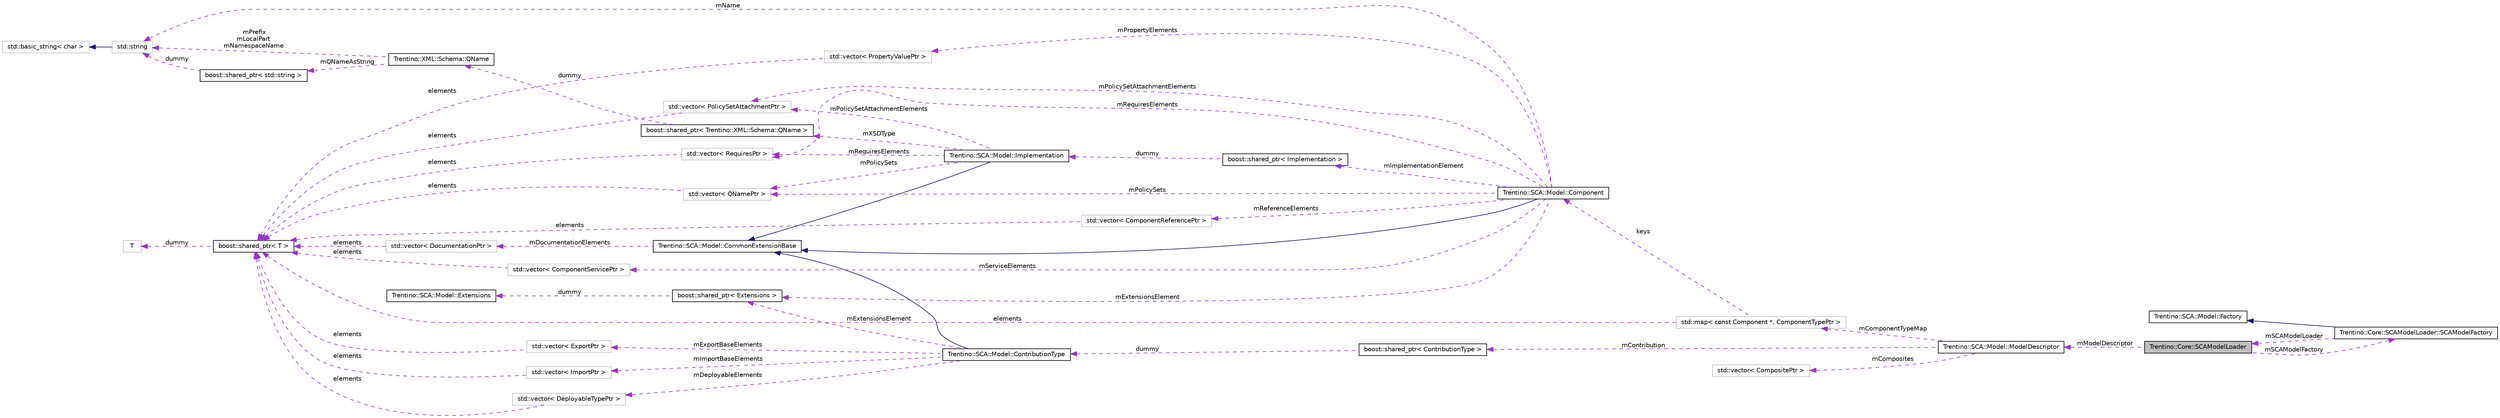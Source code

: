 digraph G
{
  edge [fontname="Helvetica",fontsize="10",labelfontname="Helvetica",labelfontsize="10"];
  node [fontname="Helvetica",fontsize="10",shape=record];
  rankdir="LR";
  Node1 [label="Trentino::Core::SCAModelLoader",height=0.2,width=0.4,color="black", fillcolor="grey75", style="filled" fontcolor="black"];
  Node2 -> Node1 [dir="back",color="darkorchid3",fontsize="10",style="dashed",label=" mSCAModelFactory" ,fontname="Helvetica"];
  Node2 [label="Trentino::Core::SCAModelLoader::SCAModelFactory",height=0.2,width=0.4,color="black", fillcolor="white", style="filled",URL="$class_trentino_1_1_core_1_1_s_c_a_model_loader_1_1_s_c_a_model_factory.html",tooltip="Factory for creating SCAModel class instances."];
  Node3 -> Node2 [dir="back",color="midnightblue",fontsize="10",style="solid",fontname="Helvetica"];
  Node3 [label="Trentino::SCA::Model::Factory",height=0.2,width=0.4,color="black", fillcolor="white", style="filled",URL="$class_trentino_1_1_s_c_a_1_1_model_1_1_factory.html"];
  Node1 -> Node2 [dir="back",color="darkorchid3",fontsize="10",style="dashed",label=" mSCAModelLoader" ,fontname="Helvetica"];
  Node4 -> Node1 [dir="back",color="darkorchid3",fontsize="10",style="dashed",label=" mModelDescriptor" ,fontname="Helvetica"];
  Node4 [label="Trentino::SCA::Model::ModelDescriptor",height=0.2,width=0.4,color="black", fillcolor="white", style="filled",URL="$class_trentino_1_1_s_c_a_1_1_model_1_1_model_descriptor.html",tooltip="Aggregates the necessary information to access all the SCAModel parts."];
  Node5 -> Node4 [dir="back",color="darkorchid3",fontsize="10",style="dashed",label=" mComponentTypeMap" ,fontname="Helvetica"];
  Node5 [label="std::map\< const Component *, ComponentTypePtr \>",height=0.2,width=0.4,color="grey75", fillcolor="white", style="filled"];
  Node6 -> Node5 [dir="back",color="darkorchid3",fontsize="10",style="dashed",label=" elements" ,fontname="Helvetica"];
  Node6 [label="boost::shared_ptr\< T \>",height=0.2,width=0.4,color="black", fillcolor="white", style="filled",URL="$classboost_1_1shared__ptr.html"];
  Node7 -> Node6 [dir="back",color="darkorchid3",fontsize="10",style="dashed",label=" dummy" ,fontname="Helvetica"];
  Node7 [label="T",height=0.2,width=0.4,color="grey75", fillcolor="white", style="filled"];
  Node8 -> Node5 [dir="back",color="darkorchid3",fontsize="10",style="dashed",label=" keys" ,fontname="Helvetica"];
  Node8 [label="Trentino::SCA::Model::Component",height=0.2,width=0.4,color="black", fillcolor="white", style="filled",URL="$class_trentino_1_1_s_c_a_1_1_model_1_1_component.html"];
  Node9 -> Node8 [dir="back",color="midnightblue",fontsize="10",style="solid",fontname="Helvetica"];
  Node9 [label="Trentino::SCA::Model::CommonExtensionBase",height=0.2,width=0.4,color="black", fillcolor="white", style="filled",URL="$class_trentino_1_1_s_c_a_1_1_model_1_1_common_extension_base.html"];
  Node10 -> Node9 [dir="back",color="darkorchid3",fontsize="10",style="dashed",label=" mDocumentationElements" ,fontname="Helvetica"];
  Node10 [label="std::vector\< DocumentationPtr \>",height=0.2,width=0.4,color="grey75", fillcolor="white", style="filled"];
  Node6 -> Node10 [dir="back",color="darkorchid3",fontsize="10",style="dashed",label=" elements" ,fontname="Helvetica"];
  Node11 -> Node8 [dir="back",color="darkorchid3",fontsize="10",style="dashed",label=" mServiceElements" ,fontname="Helvetica"];
  Node11 [label="std::vector\< ComponentServicePtr \>",height=0.2,width=0.4,color="grey75", fillcolor="white", style="filled"];
  Node6 -> Node11 [dir="back",color="darkorchid3",fontsize="10",style="dashed",label=" elements" ,fontname="Helvetica"];
  Node12 -> Node8 [dir="back",color="darkorchid3",fontsize="10",style="dashed",label=" mImplementationElement" ,fontname="Helvetica"];
  Node12 [label="boost::shared_ptr\< Implementation \>",height=0.2,width=0.4,color="black", fillcolor="white", style="filled",URL="$classboost_1_1shared__ptr.html"];
  Node13 -> Node12 [dir="back",color="darkorchid3",fontsize="10",style="dashed",label=" dummy" ,fontname="Helvetica"];
  Node13 [label="Trentino::SCA::Model::Implementation",height=0.2,width=0.4,color="black", fillcolor="white", style="filled",URL="$class_trentino_1_1_s_c_a_1_1_model_1_1_implementation.html"];
  Node9 -> Node13 [dir="back",color="midnightblue",fontsize="10",style="solid",fontname="Helvetica"];
  Node14 -> Node13 [dir="back",color="darkorchid3",fontsize="10",style="dashed",label=" mRequiresElements" ,fontname="Helvetica"];
  Node14 [label="std::vector\< RequiresPtr \>",height=0.2,width=0.4,color="grey75", fillcolor="white", style="filled"];
  Node6 -> Node14 [dir="back",color="darkorchid3",fontsize="10",style="dashed",label=" elements" ,fontname="Helvetica"];
  Node15 -> Node13 [dir="back",color="darkorchid3",fontsize="10",style="dashed",label=" mXSDType" ,fontname="Helvetica"];
  Node15 [label="boost::shared_ptr\< Trentino::XML::Schema::QName \>",height=0.2,width=0.4,color="black", fillcolor="white", style="filled",URL="$classboost_1_1shared__ptr.html"];
  Node16 -> Node15 [dir="back",color="darkorchid3",fontsize="10",style="dashed",label=" dummy" ,fontname="Helvetica"];
  Node16 [label="Trentino::XML::Schema::QName",height=0.2,width=0.4,color="black", fillcolor="white", style="filled",URL="$class_trentino_1_1_x_m_l_1_1_schema_1_1_q_name.html",tooltip="Represents XML qualified names as defined in the XML specification: XML Schema Part 2: Datatypes Seco..."];
  Node17 -> Node16 [dir="back",color="darkorchid3",fontsize="10",style="dashed",label=" mQNameAsString" ,fontname="Helvetica"];
  Node17 [label="boost::shared_ptr\< std::string \>",height=0.2,width=0.4,color="black", fillcolor="white", style="filled",URL="$classboost_1_1shared__ptr.html"];
  Node18 -> Node17 [dir="back",color="darkorchid3",fontsize="10",style="dashed",label=" dummy" ,fontname="Helvetica"];
  Node18 [label="std::string",height=0.2,width=0.4,color="grey75", fillcolor="white", style="filled",tooltip="STL class."];
  Node19 -> Node18 [dir="back",color="midnightblue",fontsize="10",style="solid",fontname="Helvetica"];
  Node19 [label="std::basic_string\< char \>",height=0.2,width=0.4,color="grey75", fillcolor="white", style="filled",tooltip="STL class."];
  Node18 -> Node16 [dir="back",color="darkorchid3",fontsize="10",style="dashed",label=" mPrefix\nmLocalPart\nmNamespaceName" ,fontname="Helvetica"];
  Node20 -> Node13 [dir="back",color="darkorchid3",fontsize="10",style="dashed",label=" mPolicySets" ,fontname="Helvetica"];
  Node20 [label="std::vector\< QNamePtr \>",height=0.2,width=0.4,color="grey75", fillcolor="white", style="filled"];
  Node6 -> Node20 [dir="back",color="darkorchid3",fontsize="10",style="dashed",label=" elements" ,fontname="Helvetica"];
  Node21 -> Node13 [dir="back",color="darkorchid3",fontsize="10",style="dashed",label=" mPolicySetAttachmentElements" ,fontname="Helvetica"];
  Node21 [label="std::vector\< PolicySetAttachmentPtr \>",height=0.2,width=0.4,color="grey75", fillcolor="white", style="filled"];
  Node6 -> Node21 [dir="back",color="darkorchid3",fontsize="10",style="dashed",label=" elements" ,fontname="Helvetica"];
  Node14 -> Node8 [dir="back",color="darkorchid3",fontsize="10",style="dashed",label=" mRequiresElements" ,fontname="Helvetica"];
  Node22 -> Node8 [dir="back",color="darkorchid3",fontsize="10",style="dashed",label=" mPropertyElements" ,fontname="Helvetica"];
  Node22 [label="std::vector\< PropertyValuePtr \>",height=0.2,width=0.4,color="grey75", fillcolor="white", style="filled"];
  Node6 -> Node22 [dir="back",color="darkorchid3",fontsize="10",style="dashed",label=" elements" ,fontname="Helvetica"];
  Node18 -> Node8 [dir="back",color="darkorchid3",fontsize="10",style="dashed",label=" mName" ,fontname="Helvetica"];
  Node23 -> Node8 [dir="back",color="darkorchid3",fontsize="10",style="dashed",label=" mReferenceElements" ,fontname="Helvetica"];
  Node23 [label="std::vector\< ComponentReferencePtr \>",height=0.2,width=0.4,color="grey75", fillcolor="white", style="filled"];
  Node6 -> Node23 [dir="back",color="darkorchid3",fontsize="10",style="dashed",label=" elements" ,fontname="Helvetica"];
  Node24 -> Node8 [dir="back",color="darkorchid3",fontsize="10",style="dashed",label=" mExtensionsElement" ,fontname="Helvetica"];
  Node24 [label="boost::shared_ptr\< Extensions \>",height=0.2,width=0.4,color="black", fillcolor="white", style="filled",URL="$classboost_1_1shared__ptr.html"];
  Node25 -> Node24 [dir="back",color="darkorchid3",fontsize="10",style="dashed",label=" dummy" ,fontname="Helvetica"];
  Node25 [label="Trentino::SCA::Model::Extensions",height=0.2,width=0.4,color="black", fillcolor="white", style="filled",URL="$class_trentino_1_1_s_c_a_1_1_model_1_1_extensions.html"];
  Node20 -> Node8 [dir="back",color="darkorchid3",fontsize="10",style="dashed",label=" mPolicySets" ,fontname="Helvetica"];
  Node21 -> Node8 [dir="back",color="darkorchid3",fontsize="10",style="dashed",label=" mPolicySetAttachmentElements" ,fontname="Helvetica"];
  Node26 -> Node4 [dir="back",color="darkorchid3",fontsize="10",style="dashed",label=" mContribution" ,fontname="Helvetica"];
  Node26 [label="boost::shared_ptr\< ContributionType \>",height=0.2,width=0.4,color="black", fillcolor="white", style="filled",URL="$classboost_1_1shared__ptr.html"];
  Node27 -> Node26 [dir="back",color="darkorchid3",fontsize="10",style="dashed",label=" dummy" ,fontname="Helvetica"];
  Node27 [label="Trentino::SCA::Model::ContributionType",height=0.2,width=0.4,color="black", fillcolor="white", style="filled",URL="$class_trentino_1_1_s_c_a_1_1_model_1_1_contribution_type.html"];
  Node9 -> Node27 [dir="back",color="midnightblue",fontsize="10",style="solid",fontname="Helvetica"];
  Node28 -> Node27 [dir="back",color="darkorchid3",fontsize="10",style="dashed",label=" mExportBaseElements" ,fontname="Helvetica"];
  Node28 [label="std::vector\< ExportPtr \>",height=0.2,width=0.4,color="grey75", fillcolor="white", style="filled"];
  Node6 -> Node28 [dir="back",color="darkorchid3",fontsize="10",style="dashed",label=" elements" ,fontname="Helvetica"];
  Node24 -> Node27 [dir="back",color="darkorchid3",fontsize="10",style="dashed",label=" mExtensionsElement" ,fontname="Helvetica"];
  Node29 -> Node27 [dir="back",color="darkorchid3",fontsize="10",style="dashed",label=" mImportBaseElements" ,fontname="Helvetica"];
  Node29 [label="std::vector\< ImportPtr \>",height=0.2,width=0.4,color="grey75", fillcolor="white", style="filled"];
  Node6 -> Node29 [dir="back",color="darkorchid3",fontsize="10",style="dashed",label=" elements" ,fontname="Helvetica"];
  Node30 -> Node27 [dir="back",color="darkorchid3",fontsize="10",style="dashed",label=" mDeployableElements" ,fontname="Helvetica"];
  Node30 [label="std::vector\< DeployableTypePtr \>",height=0.2,width=0.4,color="grey75", fillcolor="white", style="filled"];
  Node6 -> Node30 [dir="back",color="darkorchid3",fontsize="10",style="dashed",label=" elements" ,fontname="Helvetica"];
  Node31 -> Node4 [dir="back",color="darkorchid3",fontsize="10",style="dashed",label=" mComposites" ,fontname="Helvetica"];
  Node31 [label="std::vector\< CompositePtr \>",height=0.2,width=0.4,color="grey75", fillcolor="white", style="filled"];
}
